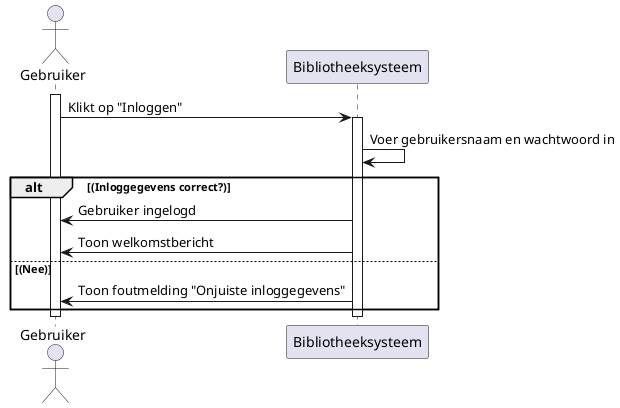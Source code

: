 @startuml
actor Gebruiker
participant "Bibliotheeksysteem" as Bibliotheeksysteem

activate Gebruiker
Gebruiker -> Bibliotheeksysteem: Klikt op "Inloggen"
activate Bibliotheeksysteem

Bibliotheeksysteem -> Bibliotheeksysteem: Voer gebruikersnaam en wachtwoord in
    alt (Inloggegevens correct?)
    Bibliotheeksysteem -> Gebruiker: Gebruiker ingelogd
    Bibliotheeksysteem -> Gebruiker: Toon welkomstbericht
else (Nee)
    Bibliotheeksysteem -> Gebruiker: Toon foutmelding "Onjuiste inloggegevens"
end

deactivate Bibliotheeksysteem
deactivate Gebruiker
@enduml

@startuml
actor User
participant "LibrarySystem" as LibrarySystem

activate User
User -> LibrarySystem: Click on "Login"
activate Librarysystem

LibrarySystem -> LibrarySystem: Enter username and password
     alt (Login details correct?)
     Librarysystem -> User: User logged in
     LibrarySystem -> User: Show welcome message
else (No)
     Librarysystem -> User: Show error message "Incorrect login details"
end

deactivate Librarysystem
deactivate User
@enduml
